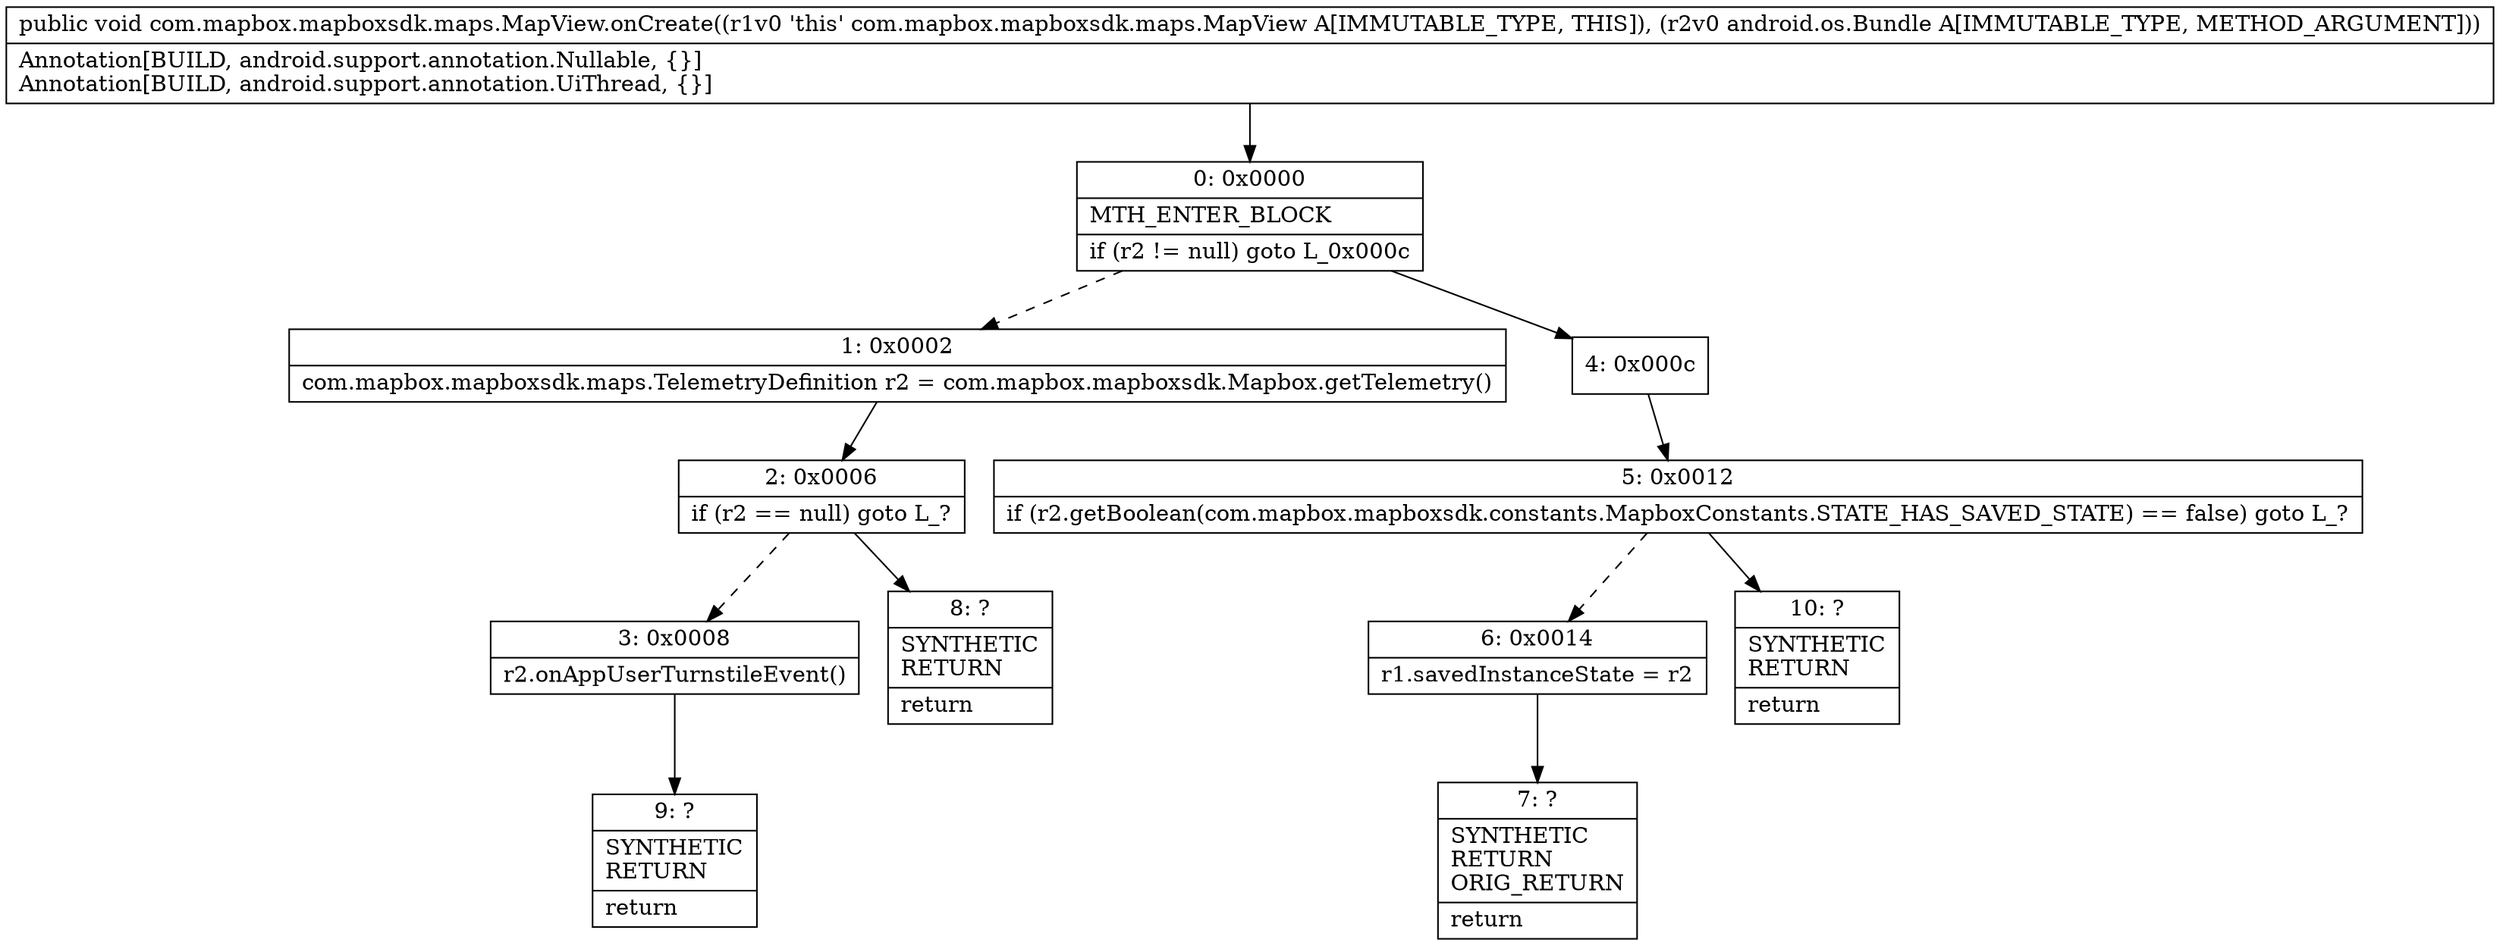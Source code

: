 digraph "CFG forcom.mapbox.mapboxsdk.maps.MapView.onCreate(Landroid\/os\/Bundle;)V" {
Node_0 [shape=record,label="{0\:\ 0x0000|MTH_ENTER_BLOCK\l|if (r2 != null) goto L_0x000c\l}"];
Node_1 [shape=record,label="{1\:\ 0x0002|com.mapbox.mapboxsdk.maps.TelemetryDefinition r2 = com.mapbox.mapboxsdk.Mapbox.getTelemetry()\l}"];
Node_2 [shape=record,label="{2\:\ 0x0006|if (r2 == null) goto L_?\l}"];
Node_3 [shape=record,label="{3\:\ 0x0008|r2.onAppUserTurnstileEvent()\l}"];
Node_4 [shape=record,label="{4\:\ 0x000c}"];
Node_5 [shape=record,label="{5\:\ 0x0012|if (r2.getBoolean(com.mapbox.mapboxsdk.constants.MapboxConstants.STATE_HAS_SAVED_STATE) == false) goto L_?\l}"];
Node_6 [shape=record,label="{6\:\ 0x0014|r1.savedInstanceState = r2\l}"];
Node_7 [shape=record,label="{7\:\ ?|SYNTHETIC\lRETURN\lORIG_RETURN\l|return\l}"];
Node_8 [shape=record,label="{8\:\ ?|SYNTHETIC\lRETURN\l|return\l}"];
Node_9 [shape=record,label="{9\:\ ?|SYNTHETIC\lRETURN\l|return\l}"];
Node_10 [shape=record,label="{10\:\ ?|SYNTHETIC\lRETURN\l|return\l}"];
MethodNode[shape=record,label="{public void com.mapbox.mapboxsdk.maps.MapView.onCreate((r1v0 'this' com.mapbox.mapboxsdk.maps.MapView A[IMMUTABLE_TYPE, THIS]), (r2v0 android.os.Bundle A[IMMUTABLE_TYPE, METHOD_ARGUMENT]))  | Annotation[BUILD, android.support.annotation.Nullable, \{\}]\lAnnotation[BUILD, android.support.annotation.UiThread, \{\}]\l}"];
MethodNode -> Node_0;
Node_0 -> Node_1[style=dashed];
Node_0 -> Node_4;
Node_1 -> Node_2;
Node_2 -> Node_3[style=dashed];
Node_2 -> Node_8;
Node_3 -> Node_9;
Node_4 -> Node_5;
Node_5 -> Node_6[style=dashed];
Node_5 -> Node_10;
Node_6 -> Node_7;
}

